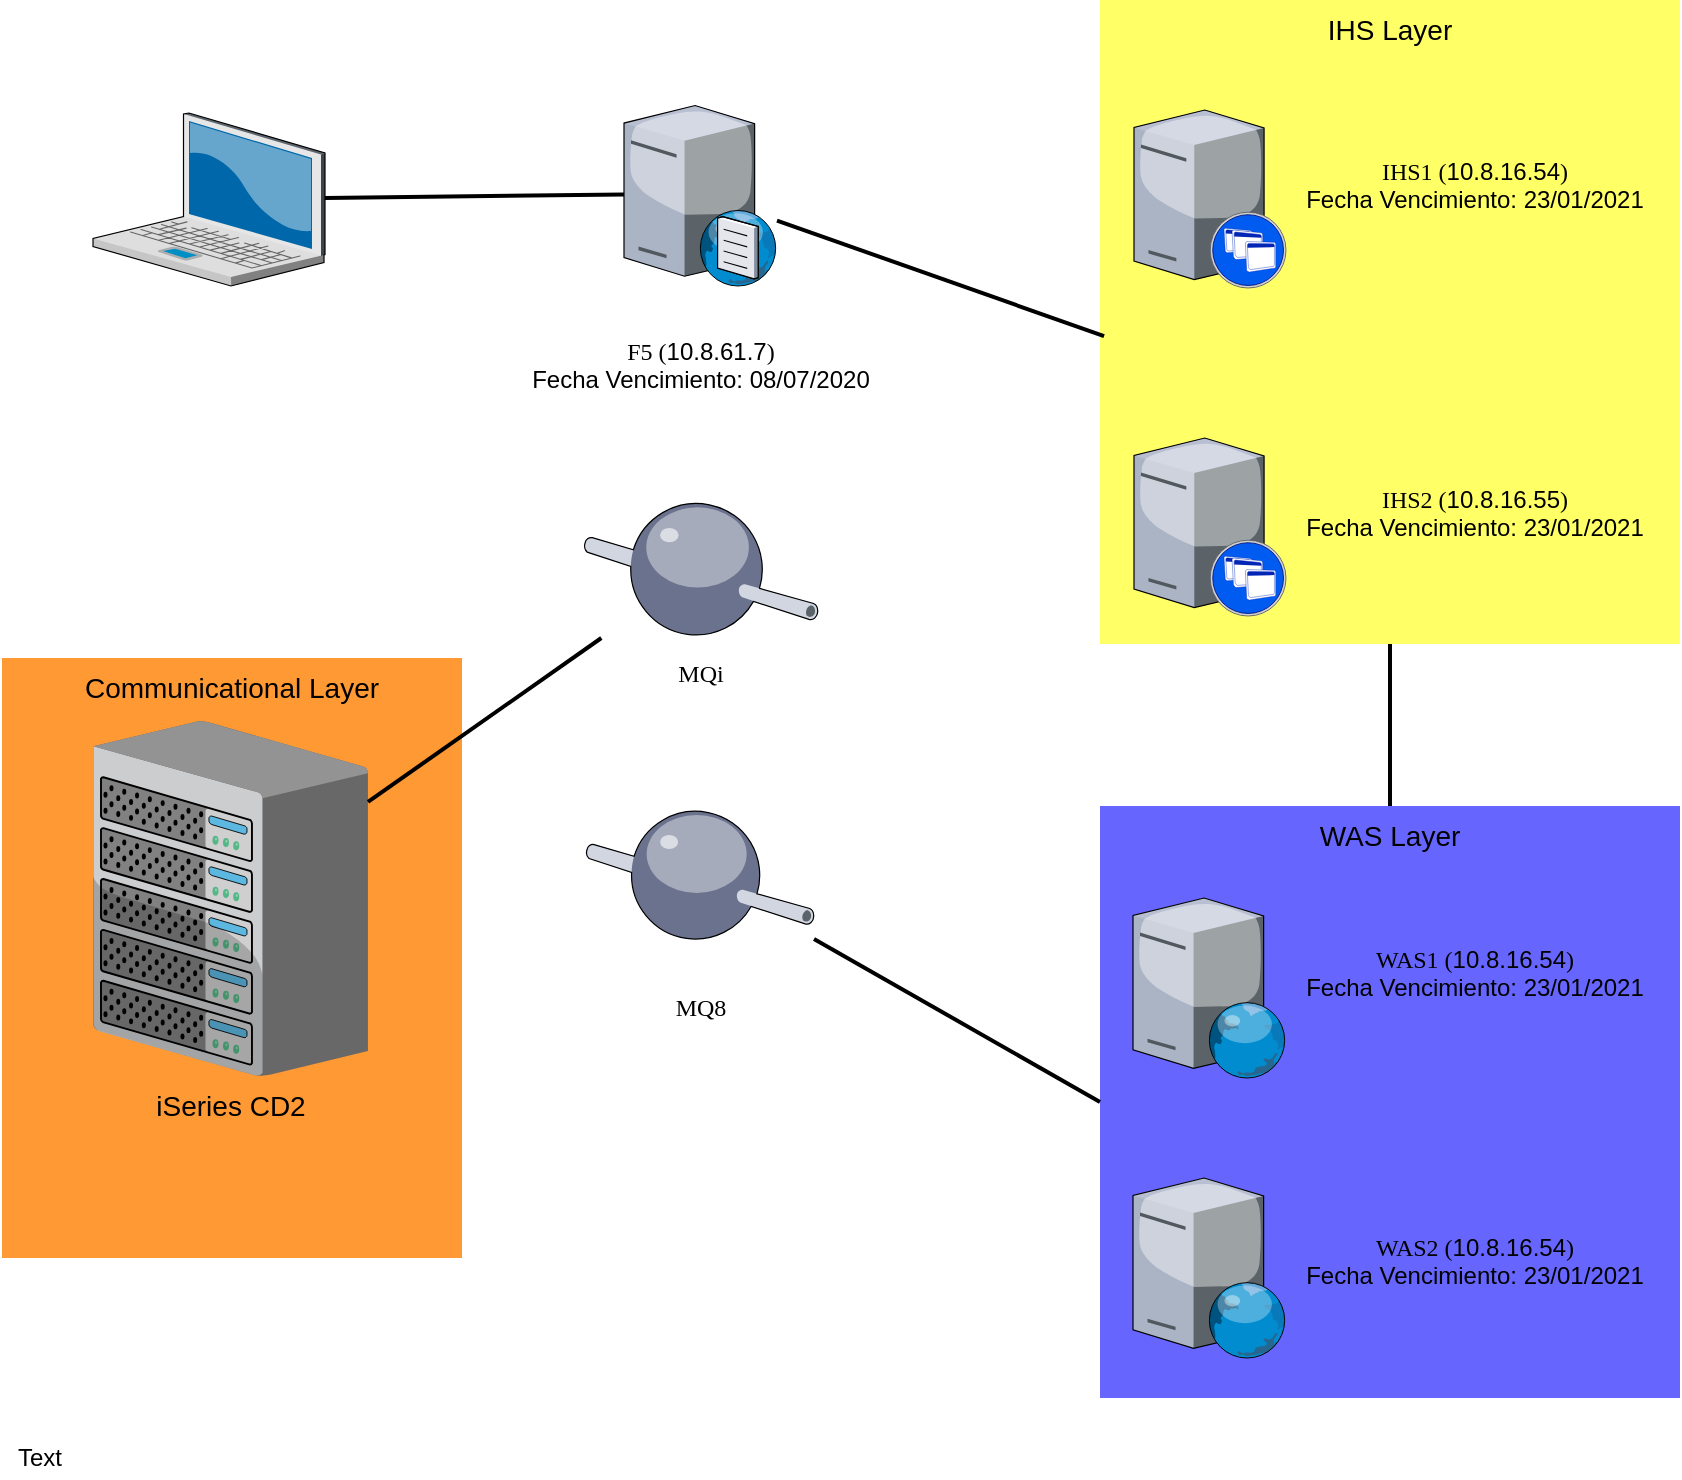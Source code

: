 <mxfile version="10.6.7" type="github"><diagram name="Page-1" id="e3a06f82-3646-2815-327d-82caf3d4e204"><mxGraphModel dx="1080" dy="484" grid="1" gridSize="10" guides="1" tooltips="1" connect="1" arrows="1" fold="1" page="1" pageScale="1.5" pageWidth="1169" pageHeight="826" background="none" math="0" shadow="0"><root><mxCell id="0" style=";html=1;"/><mxCell id="1" style=";html=1;" parent="0"/><mxCell id="UGuhCJuKFUc0XKI-UT0f-1" value="Communicational Layer&lt;br&gt;" style="whiteSpace=wrap;html=1;fillColor=#FF9933;fontSize=14;strokeColor=none;verticalAlign=top;" parent="1" vertex="1"><mxGeometry x="71" y="430" width="230" height="300" as="geometry"/></mxCell><mxCell id="CNe0xP8BEubPnk2KXXH0-17" value="WAS Layer&lt;br&gt;" style="whiteSpace=wrap;html=1;fillColor=#6666FF;fontSize=14;strokeColor=none;verticalAlign=top;" parent="1" vertex="1"><mxGeometry x="620" y="504" width="290" height="296" as="geometry"/></mxCell><mxCell id="6a7d8f32e03d9370-59" value="IHS Layer&lt;br&gt;" style="whiteSpace=wrap;html=1;fillColor=#FFFF66;fontSize=14;strokeColor=none;verticalAlign=top;" parent="1" vertex="1"><mxGeometry x="620" y="101" width="290" height="322" as="geometry"/></mxCell><mxCell id="6a7d8f32e03d9370-36" style="edgeStyle=none;rounded=0;html=1;startSize=10;endSize=10;jettySize=auto;orthogonalLoop=1;fontSize=14;endArrow=none;endFill=0;strokeWidth=2;" parent="1" source="6a7d8f32e03d9370-1" target="CNe0xP8BEubPnk2KXXH0-12" edge="1"><mxGeometry relative="1" as="geometry"><mxPoint x="382" y="200.544" as="targetPoint"/></mxGeometry></mxCell><mxCell id="6a7d8f32e03d9370-1" value="" style="verticalLabelPosition=bottom;aspect=fixed;html=1;verticalAlign=top;strokeColor=none;shape=mxgraph.citrix.laptop_2;fillColor=#66B2FF;gradientColor=#0066CC;fontSize=14;" parent="1" vertex="1"><mxGeometry x="116.5" y="157.5" width="116" height="86.5" as="geometry"/></mxCell><mxCell id="6a7d8f32e03d9370-11" value="" style="verticalLabelPosition=bottom;aspect=fixed;html=1;verticalAlign=top;strokeColor=none;shape=mxgraph.citrix.xenapp_server;fillColor=#66B2FF;gradientColor=#0066CC;fontSize=14;" parent="1" vertex="1"><mxGeometry x="637.0" y="320" width="76" height="89" as="geometry"/></mxCell><mxCell id="6a7d8f32e03d9370-12" value="" style="verticalLabelPosition=bottom;aspect=fixed;html=1;verticalAlign=top;strokeColor=none;shape=mxgraph.citrix.xenapp_server;fillColor=#66B2FF;gradientColor=#0066CC;fontSize=14;" parent="1" vertex="1"><mxGeometry x="637.0" y="156" width="76" height="89" as="geometry"/></mxCell><mxCell id="6a7d8f32e03d9370-16" value="iSeries CD2&lt;br&gt;&lt;br&gt;" style="verticalLabelPosition=bottom;aspect=fixed;html=1;verticalAlign=top;strokeColor=none;shape=mxgraph.citrix.chassis;fillColor=#66B2FF;gradientColor=#0066CC;fontSize=14;" parent="1" vertex="1"><mxGeometry x="116.5" y="461.5" width="137.5" height="177.5" as="geometry"/></mxCell><mxCell id="CNe0xP8BEubPnk2KXXH0-1" value="&lt;font face=&quot;Georgia&quot;&gt;F5 (&lt;/font&gt;&lt;span&gt;10.8.61.7&lt;/span&gt;&lt;font face=&quot;Georgia&quot;&gt;)&lt;br&gt;&lt;/font&gt;&lt;span&gt;Fecha Vencimiento: 08/07/2020&lt;/span&gt;&lt;br&gt;&lt;br&gt;" style="text;html=1;strokeColor=none;fillColor=none;align=center;verticalAlign=middle;whiteSpace=wrap;rounded=0;" parent="1" vertex="1"><mxGeometry x="327.5" y="262" width="185" height="58" as="geometry"/></mxCell><mxCell id="CNe0xP8BEubPnk2KXXH0-7" style="edgeStyle=none;rounded=0;html=1;startSize=10;endSize=10;jettySize=auto;orthogonalLoop=1;fontSize=14;endArrow=none;endFill=0;strokeWidth=2;entryX=0.007;entryY=0.522;entryDx=0;entryDy=0;entryPerimeter=0;" parent="1" source="CNe0xP8BEubPnk2KXXH0-12" target="6a7d8f32e03d9370-59" edge="1"><mxGeometry relative="1" as="geometry"><mxPoint x="460" y="200" as="sourcePoint"/><mxPoint x="619" y="198" as="targetPoint"/></mxGeometry></mxCell><mxCell id="CNe0xP8BEubPnk2KXXH0-8" value="&lt;font face=&quot;Georgia&quot;&gt;IHS2 (&lt;/font&gt;&lt;span&gt;10.8.16.55&lt;/span&gt;&lt;font face=&quot;Georgia&quot;&gt;)&lt;br&gt;&lt;/font&gt;&lt;span&gt;Fecha Vencimiento:&amp;nbsp;&lt;/span&gt;&lt;span title=&quot;23/01/2021&quot;&gt;23/01/2021&lt;/span&gt;&lt;br&gt;&lt;br&gt;" style="text;html=1;strokeColor=none;fillColor=none;align=center;verticalAlign=middle;whiteSpace=wrap;rounded=0;" parent="1" vertex="1"><mxGeometry x="715" y="335.5" width="185" height="58" as="geometry"/></mxCell><mxCell id="CNe0xP8BEubPnk2KXXH0-9" value="&lt;font face=&quot;Georgia&quot;&gt;IHS1 (&lt;/font&gt;10.8.16.54&lt;font face=&quot;Georgia&quot;&gt;)&lt;br&gt;&lt;/font&gt;&lt;span&gt;Fecha Vencimiento:&amp;nbsp;&lt;/span&gt;&lt;span title=&quot;23/01/2021&quot;&gt;23/01/2021&lt;/span&gt;&lt;br&gt;&lt;br&gt;" style="text;html=1;strokeColor=none;fillColor=none;align=center;verticalAlign=middle;whiteSpace=wrap;rounded=0;" parent="1" vertex="1"><mxGeometry x="715" y="171.5" width="185" height="58" as="geometry"/></mxCell><mxCell id="CNe0xP8BEubPnk2KXXH0-12" value="" style="verticalLabelPosition=bottom;aspect=fixed;html=1;verticalAlign=top;strokeColor=none;align=center;outlineConnect=0;shape=mxgraph.citrix.dns_server;" parent="1" vertex="1"><mxGeometry x="382" y="151.5" width="76.5" height="92.5" as="geometry"/></mxCell><mxCell id="CNe0xP8BEubPnk2KXXH0-15" value="" style="verticalLabelPosition=bottom;aspect=fixed;html=1;verticalAlign=top;strokeColor=none;align=center;outlineConnect=0;shape=mxgraph.citrix.web_server;" parent="1" vertex="1"><mxGeometry x="636.5" y="690" width="76.5" height="90" as="geometry"/></mxCell><mxCell id="CNe0xP8BEubPnk2KXXH0-16" value="" style="verticalLabelPosition=bottom;aspect=fixed;html=1;verticalAlign=top;strokeColor=none;align=center;outlineConnect=0;shape=mxgraph.citrix.web_server;" parent="1" vertex="1"><mxGeometry x="636.5" y="550" width="76.5" height="90" as="geometry"/></mxCell><mxCell id="CNe0xP8BEubPnk2KXXH0-18" value="&lt;font face=&quot;Georgia&quot;&gt;WAS1 (&lt;/font&gt;10.8.16.54&lt;font face=&quot;Georgia&quot;&gt;)&lt;br&gt;&lt;/font&gt;&lt;span&gt;Fecha Vencimiento:&amp;nbsp;&lt;/span&gt;&lt;span title=&quot;23/01/2021&quot;&gt;23/01/2021&lt;/span&gt;&lt;br&gt;&lt;br&gt;" style="text;html=1;strokeColor=none;fillColor=none;align=center;verticalAlign=middle;whiteSpace=wrap;rounded=0;" parent="1" vertex="1"><mxGeometry x="715" y="566" width="185" height="58" as="geometry"/></mxCell><mxCell id="CNe0xP8BEubPnk2KXXH0-19" value="&lt;font face=&quot;Georgia&quot;&gt;WAS2 (&lt;/font&gt;10.8.16.54&lt;font face=&quot;Georgia&quot;&gt;)&lt;br&gt;&lt;/font&gt;&lt;span&gt;Fecha Vencimiento:&amp;nbsp;&lt;/span&gt;&lt;span title=&quot;23/01/2021&quot;&gt;23/01/2021&lt;/span&gt;&lt;br&gt;&lt;br&gt;" style="text;html=1;strokeColor=none;fillColor=none;align=center;verticalAlign=middle;whiteSpace=wrap;rounded=0;" parent="1" vertex="1"><mxGeometry x="715" y="710" width="185" height="58" as="geometry"/></mxCell><mxCell id="CNe0xP8BEubPnk2KXXH0-20" style="edgeStyle=none;rounded=0;html=1;startSize=10;endSize=10;jettySize=auto;orthogonalLoop=1;fontSize=14;endArrow=none;endFill=0;strokeWidth=2;entryX=0.5;entryY=0;entryDx=0;entryDy=0;exitX=0.5;exitY=1;exitDx=0;exitDy=0;" parent="1" source="6a7d8f32e03d9370-59" target="CNe0xP8BEubPnk2KXXH0-17" edge="1"><mxGeometry relative="1" as="geometry"><mxPoint x="911" y="278" as="sourcePoint"/><mxPoint x="1082.5" y="507.5" as="targetPoint"/></mxGeometry></mxCell><mxCell id="CNe0xP8BEubPnk2KXXH0-23" value="" style="verticalLabelPosition=bottom;aspect=fixed;html=1;verticalAlign=top;strokeColor=none;align=center;outlineConnect=0;shape=mxgraph.citrix.middleware;fillColor=#FFFF66;" parent="1" vertex="1"><mxGeometry x="363" y="504" width="114" height="68" as="geometry"/></mxCell><mxCell id="CNe0xP8BEubPnk2KXXH0-24" style="edgeStyle=none;rounded=0;html=1;startSize=10;endSize=10;jettySize=auto;orthogonalLoop=1;fontSize=14;endArrow=none;endFill=0;strokeWidth=2;entryX=0;entryY=0.5;entryDx=0;entryDy=0;" parent="1" source="CNe0xP8BEubPnk2KXXH0-23" target="CNe0xP8BEubPnk2KXXH0-17" edge="1"><mxGeometry relative="1" as="geometry"><mxPoint x="468.5" y="221.258" as="sourcePoint"/><mxPoint x="632" y="279" as="targetPoint"/><Array as="points"/></mxGeometry></mxCell><mxCell id="CNe0xP8BEubPnk2KXXH0-25" value="" style="verticalLabelPosition=bottom;aspect=fixed;html=1;verticalAlign=top;strokeColor=none;align=center;outlineConnect=0;shape=mxgraph.citrix.middleware;fillColor=#FFFF66;" parent="1" vertex="1"><mxGeometry x="362" y="350" width="117" height="70" as="geometry"/></mxCell><mxCell id="CNe0xP8BEubPnk2KXXH0-26" style="edgeStyle=none;rounded=0;html=1;startSize=10;endSize=10;jettySize=auto;orthogonalLoop=1;fontSize=14;endArrow=none;endFill=0;strokeWidth=2;" parent="1" source="6a7d8f32e03d9370-16" target="CNe0xP8BEubPnk2KXXH0-25" edge="1"><mxGeometry relative="1" as="geometry"><mxPoint x="373" y="523.401" as="sourcePoint"/><mxPoint x="630" y="674" as="targetPoint"/><Array as="points"/></mxGeometry></mxCell><mxCell id="N9Vtd4yO5irgZ91Z3P59-1" value="Text" style="text;html=1;strokeColor=none;fillColor=none;align=center;verticalAlign=middle;whiteSpace=wrap;rounded=0;" vertex="1" parent="1"><mxGeometry x="70" y="820" width="40" height="20" as="geometry"/></mxCell><mxCell id="N9Vtd4yO5irgZ91Z3P59-2" value="&lt;font face=&quot;Georgia&quot;&gt;MQ8&lt;br&gt;&lt;/font&gt;&lt;br&gt;&lt;br&gt;" style="text;html=1;strokeColor=none;fillColor=none;align=center;verticalAlign=middle;whiteSpace=wrap;rounded=0;" vertex="1" parent="1"><mxGeometry x="327.5" y="590" width="185" height="58" as="geometry"/></mxCell><mxCell id="N9Vtd4yO5irgZ91Z3P59-3" value="&lt;font face=&quot;Georgia&quot;&gt;MQi&lt;br&gt;&lt;/font&gt;&lt;br&gt;&lt;br&gt;" style="text;html=1;strokeColor=none;fillColor=none;align=center;verticalAlign=middle;whiteSpace=wrap;rounded=0;" vertex="1" parent="1"><mxGeometry x="327.5" y="423" width="185" height="58" as="geometry"/></mxCell></root></mxGraphModel></diagram><diagram id="Sqj_DBnn_NzMRpHVmiJd" name="Page-3"><mxGraphModel dx="1080" dy="484" grid="1" gridSize="10" guides="1" tooltips="1" connect="1" arrows="1" fold="1" page="1" pageScale="1" pageWidth="827" pageHeight="1169" math="0" shadow="0"><root><mxCell id="QNyCLAH6cVCEmmCAIS0y-0"/><mxCell id="QNyCLAH6cVCEmmCAIS0y-1" parent="QNyCLAH6cVCEmmCAIS0y-0"/><mxCell id="NQhMACHoFFXjQ03mT1rf-0" value="Communicational Layer&lt;br&gt;" style="whiteSpace=wrap;html=1;fillColor=#FF9933;fontSize=14;strokeColor=none;verticalAlign=top;" vertex="1" parent="QNyCLAH6cVCEmmCAIS0y-1"><mxGeometry x="71" y="430" width="230" height="300" as="geometry"/></mxCell><mxCell id="NQhMACHoFFXjQ03mT1rf-1" value="WAS Layer&lt;br&gt;" style="whiteSpace=wrap;html=1;fillColor=#6666FF;fontSize=14;strokeColor=none;verticalAlign=top;" vertex="1" parent="QNyCLAH6cVCEmmCAIS0y-1"><mxGeometry x="620" y="504" width="290" height="296" as="geometry"/></mxCell><mxCell id="NQhMACHoFFXjQ03mT1rf-2" value="IHS Layer&lt;br&gt;" style="whiteSpace=wrap;html=1;fillColor=#FFFF66;fontSize=14;strokeColor=none;verticalAlign=top;" vertex="1" parent="QNyCLAH6cVCEmmCAIS0y-1"><mxGeometry x="620" y="101" width="290" height="322" as="geometry"/></mxCell><mxCell id="NQhMACHoFFXjQ03mT1rf-3" style="edgeStyle=none;rounded=0;html=1;startSize=10;endSize=10;jettySize=auto;orthogonalLoop=1;fontSize=14;endArrow=none;endFill=0;strokeWidth=2;" edge="1" parent="QNyCLAH6cVCEmmCAIS0y-1" source="NQhMACHoFFXjQ03mT1rf-4" target="NQhMACHoFFXjQ03mT1rf-12"><mxGeometry relative="1" as="geometry"><mxPoint x="382" y="200.544" as="targetPoint"/></mxGeometry></mxCell><mxCell id="NQhMACHoFFXjQ03mT1rf-4" value="" style="verticalLabelPosition=bottom;aspect=fixed;html=1;verticalAlign=top;strokeColor=none;shape=mxgraph.citrix.laptop_2;fillColor=#66B2FF;gradientColor=#0066CC;fontSize=14;" vertex="1" parent="QNyCLAH6cVCEmmCAIS0y-1"><mxGeometry x="116.5" y="157.5" width="116" height="86.5" as="geometry"/></mxCell><mxCell id="NQhMACHoFFXjQ03mT1rf-5" value="" style="verticalLabelPosition=bottom;aspect=fixed;html=1;verticalAlign=top;strokeColor=none;shape=mxgraph.citrix.xenapp_server;fillColor=#66B2FF;gradientColor=#0066CC;fontSize=14;" vertex="1" parent="QNyCLAH6cVCEmmCAIS0y-1"><mxGeometry x="637.0" y="320" width="76" height="89" as="geometry"/></mxCell><mxCell id="NQhMACHoFFXjQ03mT1rf-6" value="" style="verticalLabelPosition=bottom;aspect=fixed;html=1;verticalAlign=top;strokeColor=none;shape=mxgraph.citrix.xenapp_server;fillColor=#66B2FF;gradientColor=#0066CC;fontSize=14;" vertex="1" parent="QNyCLAH6cVCEmmCAIS0y-1"><mxGeometry x="637.0" y="156" width="76" height="89" as="geometry"/></mxCell><mxCell id="NQhMACHoFFXjQ03mT1rf-7" value="iSeries CD2&lt;br&gt;&lt;br&gt;" style="verticalLabelPosition=bottom;aspect=fixed;html=1;verticalAlign=top;strokeColor=none;shape=mxgraph.citrix.chassis;fillColor=#66B2FF;gradientColor=#0066CC;fontSize=14;" vertex="1" parent="QNyCLAH6cVCEmmCAIS0y-1"><mxGeometry x="116.5" y="461.5" width="137.5" height="177.5" as="geometry"/></mxCell><mxCell id="NQhMACHoFFXjQ03mT1rf-8" value="&lt;font face=&quot;Georgia&quot;&gt;F5 (&lt;/font&gt;&lt;span&gt;10.8.61.7&lt;/span&gt;&lt;font face=&quot;Georgia&quot;&gt;)&lt;br&gt;&lt;/font&gt;&lt;span&gt;Fecha Vencimiento: 08/07/2020&lt;/span&gt;&lt;br&gt;&lt;br&gt;" style="text;html=1;strokeColor=none;fillColor=none;align=center;verticalAlign=middle;whiteSpace=wrap;rounded=0;" vertex="1" parent="QNyCLAH6cVCEmmCAIS0y-1"><mxGeometry x="327.5" y="262" width="185" height="58" as="geometry"/></mxCell><mxCell id="NQhMACHoFFXjQ03mT1rf-9" style="edgeStyle=none;rounded=0;html=1;startSize=10;endSize=10;jettySize=auto;orthogonalLoop=1;fontSize=14;endArrow=none;endFill=0;strokeWidth=2;entryX=0.007;entryY=0.522;entryDx=0;entryDy=0;entryPerimeter=0;" edge="1" parent="QNyCLAH6cVCEmmCAIS0y-1" source="NQhMACHoFFXjQ03mT1rf-12" target="NQhMACHoFFXjQ03mT1rf-2"><mxGeometry relative="1" as="geometry"><mxPoint x="460" y="200" as="sourcePoint"/><mxPoint x="619" y="198" as="targetPoint"/></mxGeometry></mxCell><mxCell id="NQhMACHoFFXjQ03mT1rf-10" value="&lt;font face=&quot;Georgia&quot;&gt;IHS2 (&lt;/font&gt;&lt;span&gt;10.8.16.55&lt;/span&gt;&lt;font face=&quot;Georgia&quot;&gt;)&lt;br&gt;&lt;/font&gt;&lt;span&gt;Fecha Vencimiento:&amp;nbsp;&lt;/span&gt;&lt;span title=&quot;23/01/2021&quot;&gt;23/01/2021&lt;/span&gt;&lt;br&gt;&lt;br&gt;" style="text;html=1;strokeColor=none;fillColor=none;align=center;verticalAlign=middle;whiteSpace=wrap;rounded=0;" vertex="1" parent="QNyCLAH6cVCEmmCAIS0y-1"><mxGeometry x="715" y="335.5" width="185" height="58" as="geometry"/></mxCell><mxCell id="NQhMACHoFFXjQ03mT1rf-11" value="&lt;font face=&quot;Georgia&quot;&gt;IHS1 (&lt;/font&gt;10.8.16.54&lt;font face=&quot;Georgia&quot;&gt;)&lt;br&gt;&lt;/font&gt;&lt;span&gt;Fecha Vencimiento:&amp;nbsp;&lt;/span&gt;&lt;span title=&quot;23/01/2021&quot;&gt;23/01/2021&lt;/span&gt;&lt;br&gt;&lt;br&gt;" style="text;html=1;strokeColor=none;fillColor=none;align=center;verticalAlign=middle;whiteSpace=wrap;rounded=0;" vertex="1" parent="QNyCLAH6cVCEmmCAIS0y-1"><mxGeometry x="715" y="171.5" width="185" height="58" as="geometry"/></mxCell><mxCell id="NQhMACHoFFXjQ03mT1rf-12" value="" style="verticalLabelPosition=bottom;aspect=fixed;html=1;verticalAlign=top;strokeColor=none;align=center;outlineConnect=0;shape=mxgraph.citrix.dns_server;" vertex="1" parent="QNyCLAH6cVCEmmCAIS0y-1"><mxGeometry x="382" y="151.5" width="76.5" height="92.5" as="geometry"/></mxCell><mxCell id="NQhMACHoFFXjQ03mT1rf-13" value="" style="verticalLabelPosition=bottom;aspect=fixed;html=1;verticalAlign=top;strokeColor=none;align=center;outlineConnect=0;shape=mxgraph.citrix.web_server;" vertex="1" parent="QNyCLAH6cVCEmmCAIS0y-1"><mxGeometry x="636.5" y="690" width="76.5" height="90" as="geometry"/></mxCell><mxCell id="NQhMACHoFFXjQ03mT1rf-14" value="" style="verticalLabelPosition=bottom;aspect=fixed;html=1;verticalAlign=top;strokeColor=none;align=center;outlineConnect=0;shape=mxgraph.citrix.web_server;" vertex="1" parent="QNyCLAH6cVCEmmCAIS0y-1"><mxGeometry x="636.5" y="550" width="76.5" height="90" as="geometry"/></mxCell><mxCell id="NQhMACHoFFXjQ03mT1rf-15" value="&lt;font face=&quot;Georgia&quot;&gt;WAS1 (&lt;/font&gt;10.8.16.54&lt;font face=&quot;Georgia&quot;&gt;)&lt;br&gt;&lt;/font&gt;&lt;span&gt;Fecha Vencimiento:&amp;nbsp;&lt;/span&gt;&lt;span title=&quot;23/01/2021&quot;&gt;23/01/2021&lt;/span&gt;&lt;br&gt;&lt;br&gt;" style="text;html=1;strokeColor=none;fillColor=none;align=center;verticalAlign=middle;whiteSpace=wrap;rounded=0;" vertex="1" parent="QNyCLAH6cVCEmmCAIS0y-1"><mxGeometry x="715" y="566" width="185" height="58" as="geometry"/></mxCell><mxCell id="NQhMACHoFFXjQ03mT1rf-16" value="&lt;font face=&quot;Georgia&quot;&gt;WAS2 (&lt;/font&gt;10.8.16.54&lt;font face=&quot;Georgia&quot;&gt;)&lt;br&gt;&lt;/font&gt;&lt;span&gt;Fecha Vencimiento:&amp;nbsp;&lt;/span&gt;&lt;span title=&quot;23/01/2021&quot;&gt;23/01/2021&lt;/span&gt;&lt;br&gt;&lt;br&gt;" style="text;html=1;strokeColor=none;fillColor=none;align=center;verticalAlign=middle;whiteSpace=wrap;rounded=0;" vertex="1" parent="QNyCLAH6cVCEmmCAIS0y-1"><mxGeometry x="715" y="710" width="185" height="58" as="geometry"/></mxCell><mxCell id="NQhMACHoFFXjQ03mT1rf-17" style="edgeStyle=none;rounded=0;html=1;startSize=10;endSize=10;jettySize=auto;orthogonalLoop=1;fontSize=14;endArrow=none;endFill=0;strokeWidth=2;entryX=0.5;entryY=0;entryDx=0;entryDy=0;exitX=0.5;exitY=1;exitDx=0;exitDy=0;" edge="1" parent="QNyCLAH6cVCEmmCAIS0y-1" source="NQhMACHoFFXjQ03mT1rf-2" target="NQhMACHoFFXjQ03mT1rf-1"><mxGeometry relative="1" as="geometry"><mxPoint x="911" y="278" as="sourcePoint"/><mxPoint x="1082.5" y="507.5" as="targetPoint"/></mxGeometry></mxCell><mxCell id="NQhMACHoFFXjQ03mT1rf-18" value="" style="verticalLabelPosition=bottom;aspect=fixed;html=1;verticalAlign=top;strokeColor=none;align=center;outlineConnect=0;shape=mxgraph.citrix.middleware;fillColor=#FFFF66;" vertex="1" parent="QNyCLAH6cVCEmmCAIS0y-1"><mxGeometry x="363" y="504" width="114" height="68" as="geometry"/></mxCell><mxCell id="NQhMACHoFFXjQ03mT1rf-19" style="edgeStyle=none;rounded=0;html=1;startSize=10;endSize=10;jettySize=auto;orthogonalLoop=1;fontSize=14;endArrow=none;endFill=0;strokeWidth=2;entryX=0;entryY=0.5;entryDx=0;entryDy=0;" edge="1" parent="QNyCLAH6cVCEmmCAIS0y-1" source="NQhMACHoFFXjQ03mT1rf-18" target="NQhMACHoFFXjQ03mT1rf-1"><mxGeometry relative="1" as="geometry"><mxPoint x="468.5" y="221.258" as="sourcePoint"/><mxPoint x="632" y="279" as="targetPoint"/><Array as="points"/></mxGeometry></mxCell><mxCell id="NQhMACHoFFXjQ03mT1rf-20" value="" style="verticalLabelPosition=bottom;aspect=fixed;html=1;verticalAlign=top;strokeColor=none;align=center;outlineConnect=0;shape=mxgraph.citrix.middleware;fillColor=#FFFF66;" vertex="1" parent="QNyCLAH6cVCEmmCAIS0y-1"><mxGeometry x="362" y="335.5" width="117" height="70" as="geometry"/></mxCell><mxCell id="NQhMACHoFFXjQ03mT1rf-21" style="edgeStyle=none;rounded=0;html=1;startSize=10;endSize=10;jettySize=auto;orthogonalLoop=1;fontSize=14;endArrow=none;endFill=0;strokeWidth=2;" edge="1" parent="QNyCLAH6cVCEmmCAIS0y-1" source="NQhMACHoFFXjQ03mT1rf-7" target="NQhMACHoFFXjQ03mT1rf-20"><mxGeometry relative="1" as="geometry"><mxPoint x="373" y="523.401" as="sourcePoint"/><mxPoint x="630" y="674" as="targetPoint"/><Array as="points"/></mxGeometry></mxCell></root></mxGraphModel></diagram><diagram id="FgyxJXaUiBbJaNT24FNl" name="Page-2"><mxGraphModel dx="1080" dy="484" grid="1" gridSize="10" guides="1" tooltips="1" connect="1" arrows="1" fold="1" page="1" pageScale="1" pageWidth="827" pageHeight="1169" math="0" shadow="0"><root><mxCell id="e0sFzIKtMw_jxKbmF8B8-0"/><mxCell id="e0sFzIKtMw_jxKbmF8B8-1" parent="e0sFzIKtMw_jxKbmF8B8-0"/><mxCell id="R1vUWtwM-PXDhW5MOCZl-0" value="WAS Layer&lt;br&gt;" style="whiteSpace=wrap;html=1;fillColor=#6666FF;fontSize=14;strokeColor=none;verticalAlign=top;" vertex="1" parent="e0sFzIKtMw_jxKbmF8B8-1"><mxGeometry x="268" y="356" width="290" height="296" as="geometry"/></mxCell><mxCell id="jwZDYSXsvzB-70zivpJt-0" value="" style="verticalLabelPosition=bottom;aspect=fixed;html=1;verticalAlign=top;strokeColor=none;align=center;outlineConnect=0;shape=mxgraph.citrix.web_server;" vertex="1" parent="e0sFzIKtMw_jxKbmF8B8-1"><mxGeometry x="375" y="440" width="76.5" height="90" as="geometry"/></mxCell><mxCell id="numgqjSvbOCI1cTjBA-k-0" value="&lt;font face=&quot;Georgia&quot;&gt;WAS1 (&lt;/font&gt;10.8.16.54&lt;font face=&quot;Georgia&quot;&gt;)&lt;br&gt;&lt;/font&gt;&lt;span&gt;Fecha Vencimiento:&amp;nbsp;&lt;/span&gt;&lt;span title=&quot;23/01/2021&quot;&gt;23/01/2021&lt;/span&gt;&lt;br&gt;&lt;br&gt;" style="text;html=1;strokeColor=none;fillColor=none;align=center;verticalAlign=middle;whiteSpace=wrap;rounded=0;" vertex="1" parent="e0sFzIKtMw_jxKbmF8B8-1"><mxGeometry x="320.5" y="555" width="185" height="58" as="geometry"/></mxCell></root></mxGraphModel></diagram></mxfile>